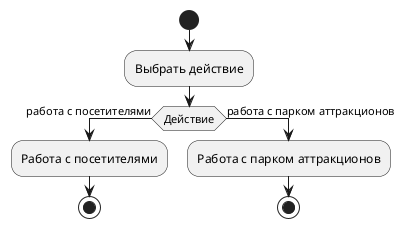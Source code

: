 @startuml
|Игрок|
start
:Выбрать действие;
if (Действие) then (работа с посетителями)
:Работа с посетителями;
stop
else (работа с парком аттракционов)
:Работа с парком аттракционов;
stop
@enduml